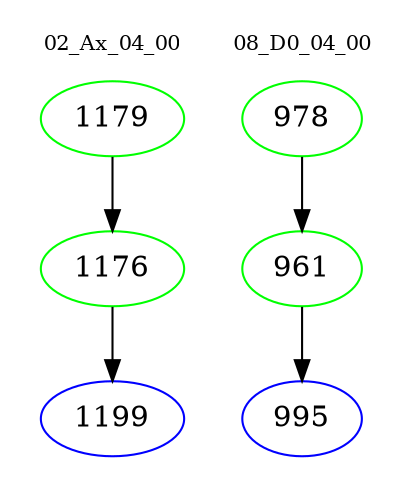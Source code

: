 digraph{
subgraph cluster_0 {
color = white
label = "02_Ax_04_00";
fontsize=10;
T0_1179 [label="1179", color="green"]
T0_1179 -> T0_1176 [color="black"]
T0_1176 [label="1176", color="green"]
T0_1176 -> T0_1199 [color="black"]
T0_1199 [label="1199", color="blue"]
}
subgraph cluster_1 {
color = white
label = "08_D0_04_00";
fontsize=10;
T1_978 [label="978", color="green"]
T1_978 -> T1_961 [color="black"]
T1_961 [label="961", color="green"]
T1_961 -> T1_995 [color="black"]
T1_995 [label="995", color="blue"]
}
}
